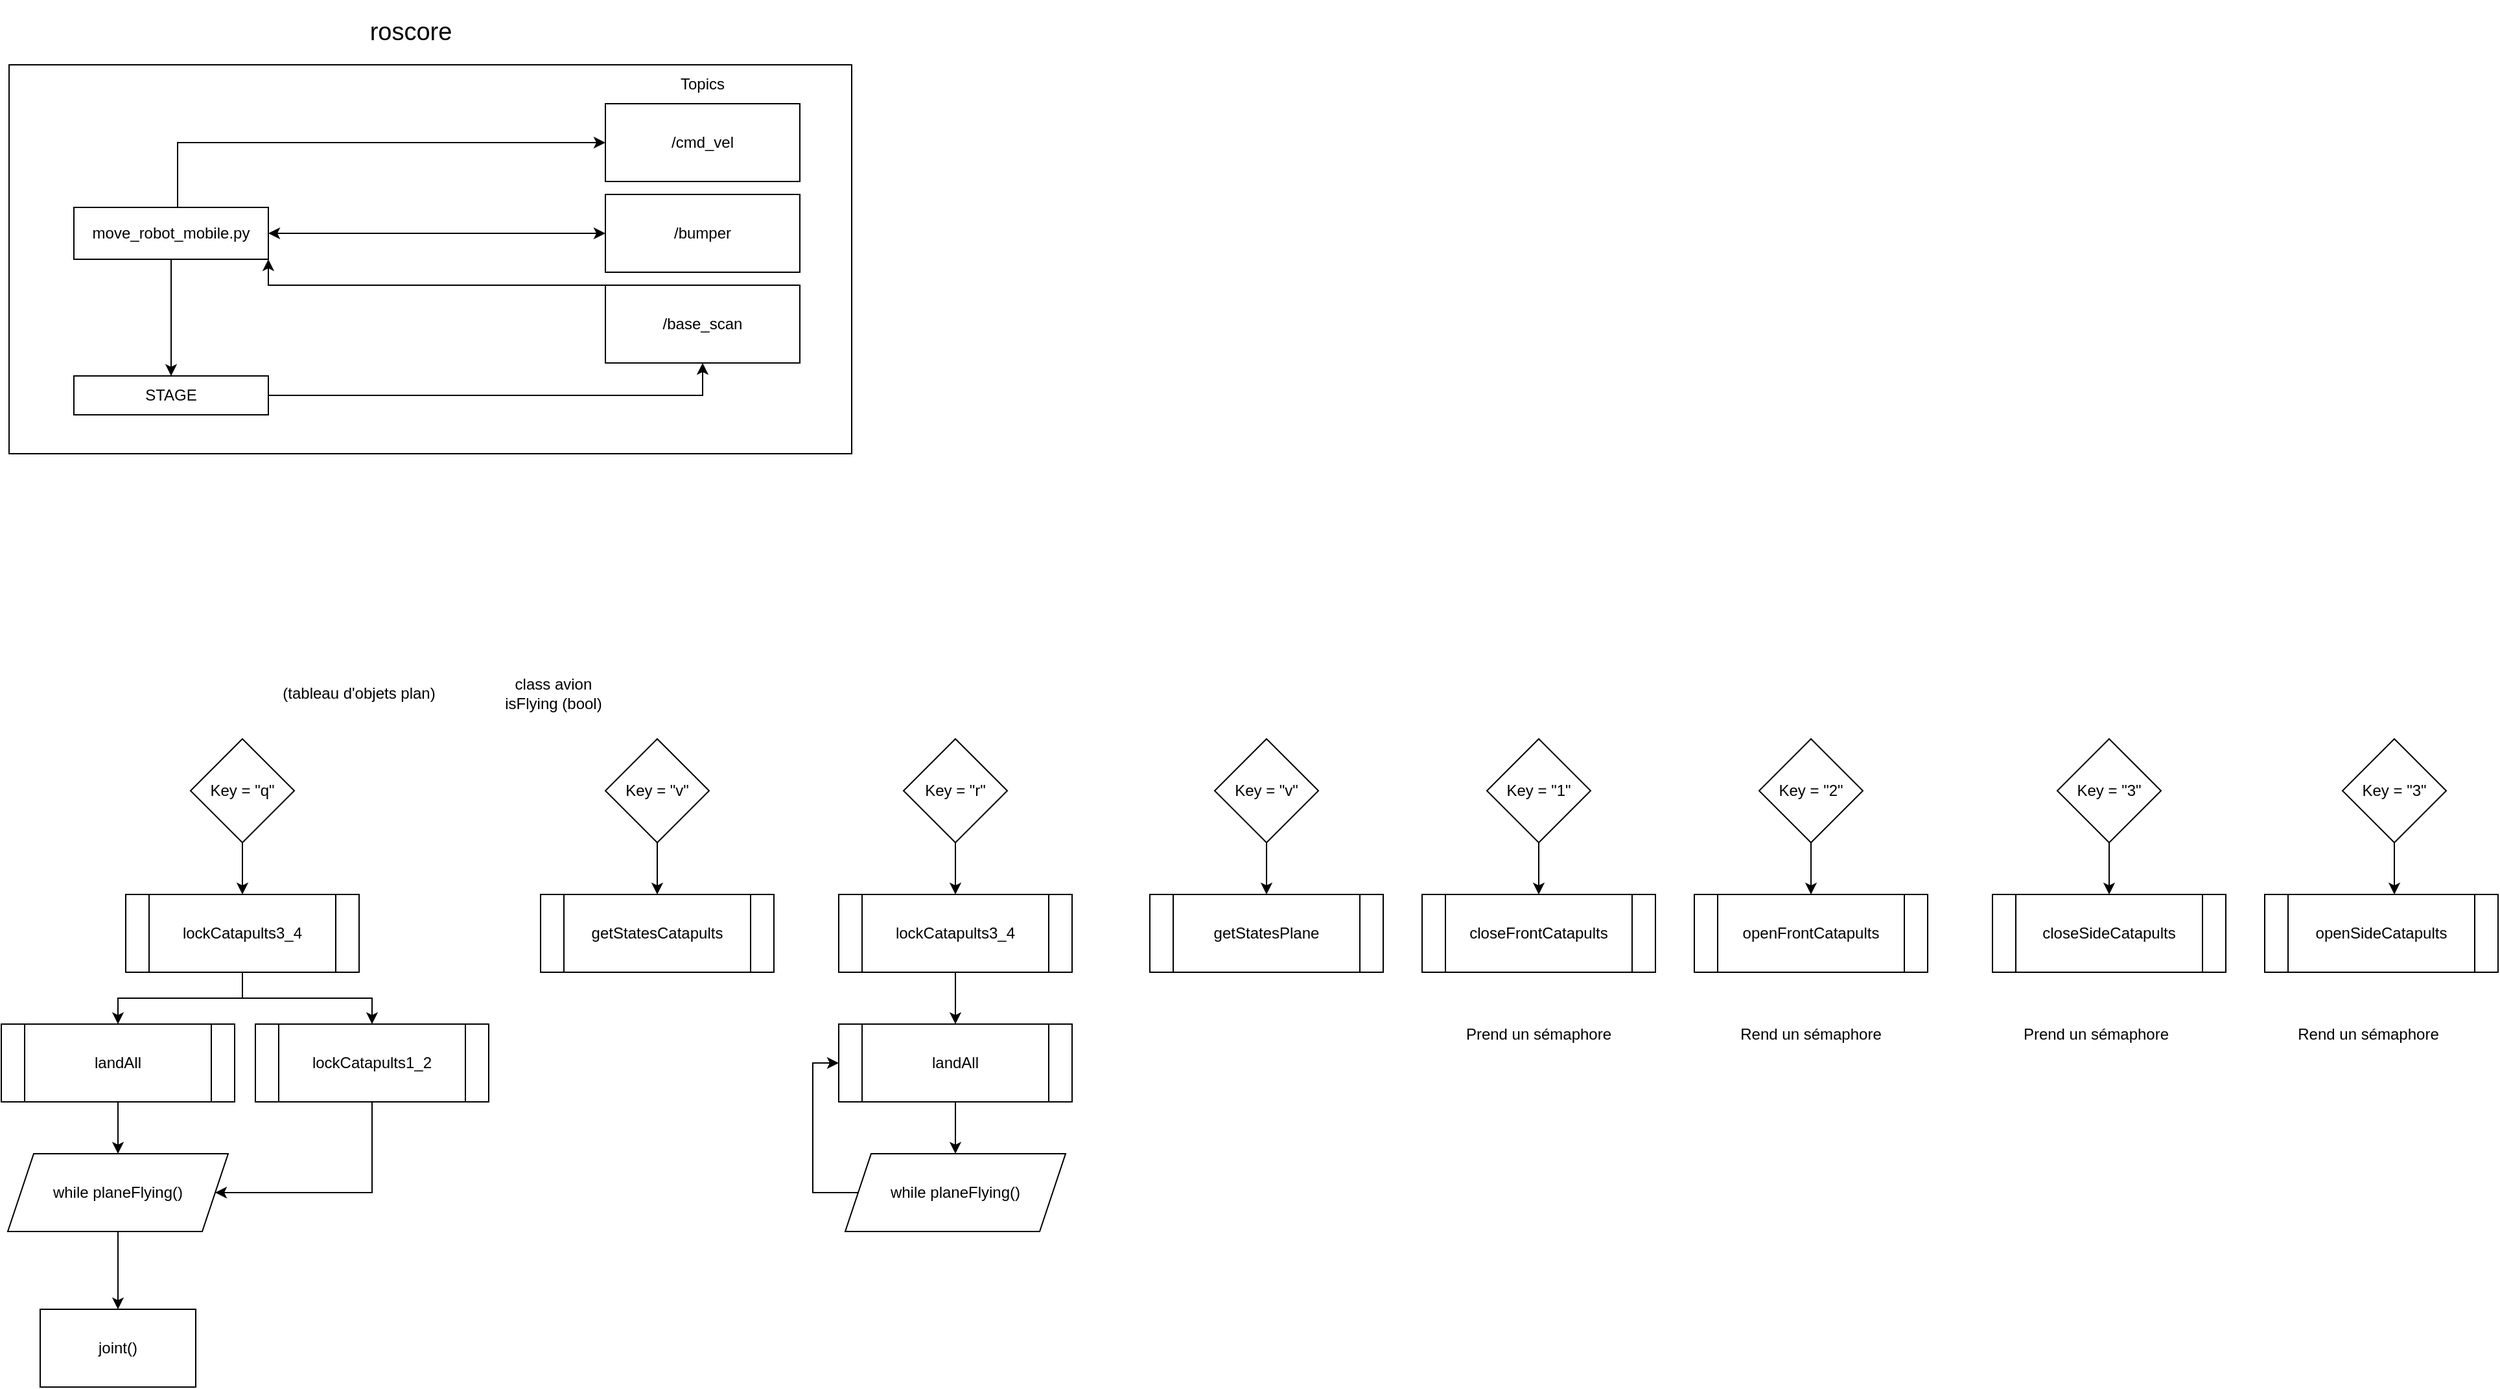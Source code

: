 <mxfile version="26.0.16">
  <diagram name="Page-1" id="W3CQ2o2nO0XMTOHJq9st">
    <mxGraphModel dx="1036" dy="625" grid="1" gridSize="10" guides="1" tooltips="1" connect="1" arrows="1" fold="1" page="1" pageScale="1" pageWidth="827" pageHeight="1169" math="0" shadow="0">
      <root>
        <mxCell id="0" />
        <mxCell id="1" parent="0" />
        <mxCell id="5ESLcy31KPLQZo5LED9M-1" value="" style="rounded=0;whiteSpace=wrap;html=1;" parent="1" vertex="1">
          <mxGeometry x="30" y="100" width="650" height="300" as="geometry" />
        </mxCell>
        <mxCell id="5ESLcy31KPLQZo5LED9M-2" value="&lt;font style=&quot;font-size: 19px;&quot;&gt;roscore&lt;/font&gt;" style="text;html=1;align=center;verticalAlign=middle;whiteSpace=wrap;rounded=0;" parent="1" vertex="1">
          <mxGeometry x="280" y="50" width="120" height="50" as="geometry" />
        </mxCell>
        <mxCell id="5ESLcy31KPLQZo5LED9M-10" value="" style="edgeStyle=orthogonalEdgeStyle;rounded=0;orthogonalLoop=1;jettySize=auto;html=1;" parent="1" source="5ESLcy31KPLQZo5LED9M-3" target="5ESLcy31KPLQZo5LED9M-6" edge="1">
          <mxGeometry relative="1" as="geometry" />
        </mxCell>
        <mxCell id="5ESLcy31KPLQZo5LED9M-17" style="edgeStyle=orthogonalEdgeStyle;rounded=0;orthogonalLoop=1;jettySize=auto;html=1;entryX=0;entryY=0.5;entryDx=0;entryDy=0;" parent="1" source="5ESLcy31KPLQZo5LED9M-3" target="5ESLcy31KPLQZo5LED9M-16" edge="1">
          <mxGeometry relative="1" as="geometry">
            <Array as="points">
              <mxPoint x="160" y="160" />
            </Array>
          </mxGeometry>
        </mxCell>
        <mxCell id="5ESLcy31KPLQZo5LED9M-3" value="&lt;div&gt;move_robot_mobile.py&lt;/div&gt;" style="rounded=0;whiteSpace=wrap;html=1;" parent="1" vertex="1">
          <mxGeometry x="80" y="210" width="150" height="40" as="geometry" />
        </mxCell>
        <mxCell id="5ESLcy31KPLQZo5LED9M-13" style="edgeStyle=orthogonalEdgeStyle;rounded=0;orthogonalLoop=1;jettySize=auto;html=1;entryX=1;entryY=1;entryDx=0;entryDy=0;" parent="1" source="5ESLcy31KPLQZo5LED9M-4" target="5ESLcy31KPLQZo5LED9M-3" edge="1">
          <mxGeometry relative="1" as="geometry">
            <Array as="points">
              <mxPoint x="230" y="270" />
            </Array>
          </mxGeometry>
        </mxCell>
        <mxCell id="5ESLcy31KPLQZo5LED9M-4" value="/base_scan" style="rounded=0;whiteSpace=wrap;html=1;" parent="1" vertex="1">
          <mxGeometry x="490" y="270" width="150" height="60" as="geometry" />
        </mxCell>
        <mxCell id="5ESLcy31KPLQZo5LED9M-5" value="Topics" style="text;html=1;align=center;verticalAlign=middle;whiteSpace=wrap;rounded=0;" parent="1" vertex="1">
          <mxGeometry x="535" y="100" width="60" height="30" as="geometry" />
        </mxCell>
        <mxCell id="5ESLcy31KPLQZo5LED9M-14" style="edgeStyle=orthogonalEdgeStyle;rounded=0;orthogonalLoop=1;jettySize=auto;html=1;entryX=0.5;entryY=1;entryDx=0;entryDy=0;" parent="1" source="5ESLcy31KPLQZo5LED9M-6" target="5ESLcy31KPLQZo5LED9M-4" edge="1">
          <mxGeometry relative="1" as="geometry" />
        </mxCell>
        <mxCell id="5ESLcy31KPLQZo5LED9M-6" value="STAGE" style="rounded=0;whiteSpace=wrap;html=1;" parent="1" vertex="1">
          <mxGeometry x="80" y="340" width="150" height="30" as="geometry" />
        </mxCell>
        <mxCell id="5ESLcy31KPLQZo5LED9M-8" value="/bumper" style="rounded=0;whiteSpace=wrap;html=1;" parent="1" vertex="1">
          <mxGeometry x="490" y="200" width="150" height="60" as="geometry" />
        </mxCell>
        <mxCell id="5ESLcy31KPLQZo5LED9M-12" value="" style="endArrow=classic;startArrow=classic;html=1;rounded=0;exitX=1;exitY=0.5;exitDx=0;exitDy=0;entryX=0;entryY=0.5;entryDx=0;entryDy=0;" parent="1" source="5ESLcy31KPLQZo5LED9M-3" target="5ESLcy31KPLQZo5LED9M-8" edge="1">
          <mxGeometry width="50" height="50" relative="1" as="geometry">
            <mxPoint x="390" y="340" as="sourcePoint" />
            <mxPoint x="440" y="290" as="targetPoint" />
          </mxGeometry>
        </mxCell>
        <mxCell id="5ESLcy31KPLQZo5LED9M-16" value="/cmd_vel" style="rounded=0;whiteSpace=wrap;html=1;" parent="1" vertex="1">
          <mxGeometry x="490" y="130" width="150" height="60" as="geometry" />
        </mxCell>
        <mxCell id="5ESLcy31KPLQZo5LED9M-25" style="edgeStyle=orthogonalEdgeStyle;rounded=0;orthogonalLoop=1;jettySize=auto;html=1;" parent="1" source="5ESLcy31KPLQZo5LED9M-23" target="5ESLcy31KPLQZo5LED9M-26" edge="1">
          <mxGeometry relative="1" as="geometry">
            <mxPoint x="210" y="730" as="targetPoint" />
          </mxGeometry>
        </mxCell>
        <mxCell id="5ESLcy31KPLQZo5LED9M-23" value="Key = &quot;q&quot;" style="rhombus;whiteSpace=wrap;html=1;" parent="1" vertex="1">
          <mxGeometry x="170" y="620" width="80" height="80" as="geometry" />
        </mxCell>
        <mxCell id="5ESLcy31KPLQZo5LED9M-29" style="edgeStyle=orthogonalEdgeStyle;rounded=0;orthogonalLoop=1;jettySize=auto;html=1;entryX=0.5;entryY=0;entryDx=0;entryDy=0;" parent="1" source="5ESLcy31KPLQZo5LED9M-26" target="5ESLcy31KPLQZo5LED9M-28" edge="1">
          <mxGeometry relative="1" as="geometry" />
        </mxCell>
        <mxCell id="5ESLcy31KPLQZo5LED9M-26" value="lockCatapults3_4" style="shape=process;whiteSpace=wrap;html=1;backgroundOutline=1;" parent="1" vertex="1">
          <mxGeometry x="120" y="740" width="180" height="60" as="geometry" />
        </mxCell>
        <mxCell id="5ESLcy31KPLQZo5LED9M-32" style="edgeStyle=orthogonalEdgeStyle;rounded=0;orthogonalLoop=1;jettySize=auto;html=1;entryX=0.5;entryY=0;entryDx=0;entryDy=0;exitX=0.5;exitY=1;exitDx=0;exitDy=0;" parent="1" source="5ESLcy31KPLQZo5LED9M-26" target="5ESLcy31KPLQZo5LED9M-31" edge="1">
          <mxGeometry relative="1" as="geometry" />
        </mxCell>
        <mxCell id="5ESLcy31KPLQZo5LED9M-42" style="edgeStyle=orthogonalEdgeStyle;rounded=0;orthogonalLoop=1;jettySize=auto;html=1;entryX=1;entryY=0.5;entryDx=0;entryDy=0;" parent="1" source="5ESLcy31KPLQZo5LED9M-28" target="5ESLcy31KPLQZo5LED9M-36" edge="1">
          <mxGeometry relative="1" as="geometry">
            <Array as="points">
              <mxPoint x="310" y="970" />
            </Array>
          </mxGeometry>
        </mxCell>
        <mxCell id="5ESLcy31KPLQZo5LED9M-28" value="lockCatapults1_2" style="shape=process;whiteSpace=wrap;html=1;backgroundOutline=1;" parent="1" vertex="1">
          <mxGeometry x="220" y="840" width="180" height="60" as="geometry" />
        </mxCell>
        <mxCell id="5ESLcy31KPLQZo5LED9M-35" style="edgeStyle=orthogonalEdgeStyle;rounded=0;orthogonalLoop=1;jettySize=auto;html=1;entryX=0.5;entryY=0;entryDx=0;entryDy=0;" parent="1" source="5ESLcy31KPLQZo5LED9M-31" target="5ESLcy31KPLQZo5LED9M-36" edge="1">
          <mxGeometry relative="1" as="geometry">
            <mxPoint x="77" y="940" as="targetPoint" />
          </mxGeometry>
        </mxCell>
        <mxCell id="5ESLcy31KPLQZo5LED9M-31" value="landAll" style="shape=process;whiteSpace=wrap;html=1;backgroundOutline=1;" parent="1" vertex="1">
          <mxGeometry x="24" y="840" width="180" height="60" as="geometry" />
        </mxCell>
        <mxCell id="5ESLcy31KPLQZo5LED9M-40" style="edgeStyle=orthogonalEdgeStyle;rounded=0;orthogonalLoop=1;jettySize=auto;html=1;entryX=0.5;entryY=0;entryDx=0;entryDy=0;" parent="1" source="5ESLcy31KPLQZo5LED9M-36" target="5ESLcy31KPLQZo5LED9M-38" edge="1">
          <mxGeometry relative="1" as="geometry" />
        </mxCell>
        <mxCell id="5ESLcy31KPLQZo5LED9M-36" value="while planeFlying()" style="shape=parallelogram;perimeter=parallelogramPerimeter;whiteSpace=wrap;html=1;fixedSize=1;" parent="1" vertex="1">
          <mxGeometry x="29" y="940" width="170" height="60" as="geometry" />
        </mxCell>
        <mxCell id="5ESLcy31KPLQZo5LED9M-38" value="joint()" style="rounded=0;whiteSpace=wrap;html=1;" parent="1" vertex="1">
          <mxGeometry x="54" y="1060" width="120" height="60" as="geometry" />
        </mxCell>
        <mxCell id="5ESLcy31KPLQZo5LED9M-45" value="" style="edgeStyle=orthogonalEdgeStyle;rounded=0;orthogonalLoop=1;jettySize=auto;html=1;" parent="1" source="5ESLcy31KPLQZo5LED9M-43" target="5ESLcy31KPLQZo5LED9M-44" edge="1">
          <mxGeometry relative="1" as="geometry" />
        </mxCell>
        <mxCell id="5ESLcy31KPLQZo5LED9M-43" value="Key = &quot;v&quot;" style="rhombus;whiteSpace=wrap;html=1;" parent="1" vertex="1">
          <mxGeometry x="490" y="620" width="80" height="80" as="geometry" />
        </mxCell>
        <mxCell id="5ESLcy31KPLQZo5LED9M-44" value="getStatesCatapults" style="shape=process;whiteSpace=wrap;html=1;backgroundOutline=1;" parent="1" vertex="1">
          <mxGeometry x="440" y="740" width="180" height="60" as="geometry" />
        </mxCell>
        <mxCell id="5ESLcy31KPLQZo5LED9M-50" style="edgeStyle=orthogonalEdgeStyle;rounded=0;orthogonalLoop=1;jettySize=auto;html=1;" parent="1" source="5ESLcy31KPLQZo5LED9M-48" target="5ESLcy31KPLQZo5LED9M-49" edge="1">
          <mxGeometry relative="1" as="geometry" />
        </mxCell>
        <mxCell id="5ESLcy31KPLQZo5LED9M-48" value="Key = &quot;r&quot;" style="rhombus;whiteSpace=wrap;html=1;" parent="1" vertex="1">
          <mxGeometry x="720" y="620" width="80" height="80" as="geometry" />
        </mxCell>
        <mxCell id="5ESLcy31KPLQZo5LED9M-52" value="" style="edgeStyle=orthogonalEdgeStyle;rounded=0;orthogonalLoop=1;jettySize=auto;html=1;" parent="1" source="5ESLcy31KPLQZo5LED9M-49" target="5ESLcy31KPLQZo5LED9M-51" edge="1">
          <mxGeometry relative="1" as="geometry" />
        </mxCell>
        <mxCell id="5ESLcy31KPLQZo5LED9M-49" value="lockCatapults3_4" style="shape=process;whiteSpace=wrap;html=1;backgroundOutline=1;" parent="1" vertex="1">
          <mxGeometry x="670" y="740" width="180" height="60" as="geometry" />
        </mxCell>
        <mxCell id="5ESLcy31KPLQZo5LED9M-54" value="" style="edgeStyle=orthogonalEdgeStyle;rounded=0;orthogonalLoop=1;jettySize=auto;html=1;" parent="1" source="5ESLcy31KPLQZo5LED9M-51" target="5ESLcy31KPLQZo5LED9M-53" edge="1">
          <mxGeometry relative="1" as="geometry" />
        </mxCell>
        <mxCell id="5ESLcy31KPLQZo5LED9M-51" value="landAll" style="shape=process;whiteSpace=wrap;html=1;backgroundOutline=1;" parent="1" vertex="1">
          <mxGeometry x="670" y="840" width="180" height="60" as="geometry" />
        </mxCell>
        <mxCell id="5ESLcy31KPLQZo5LED9M-55" style="edgeStyle=orthogonalEdgeStyle;rounded=0;orthogonalLoop=1;jettySize=auto;html=1;entryX=0;entryY=0.5;entryDx=0;entryDy=0;" parent="1" source="5ESLcy31KPLQZo5LED9M-53" target="5ESLcy31KPLQZo5LED9M-51" edge="1">
          <mxGeometry relative="1" as="geometry">
            <Array as="points">
              <mxPoint x="650" y="970" />
              <mxPoint x="650" y="870" />
            </Array>
          </mxGeometry>
        </mxCell>
        <mxCell id="5ESLcy31KPLQZo5LED9M-53" value="while planeFlying()" style="shape=parallelogram;perimeter=parallelogramPerimeter;whiteSpace=wrap;html=1;fixedSize=1;" parent="1" vertex="1">
          <mxGeometry x="675" y="940" width="170" height="60" as="geometry" />
        </mxCell>
        <mxCell id="5ESLcy31KPLQZo5LED9M-56" value="(tableau d&#39;objets plan)" style="text;html=1;align=center;verticalAlign=middle;whiteSpace=wrap;rounded=0;" parent="1" vertex="1">
          <mxGeometry x="240" y="567" width="120" height="35" as="geometry" />
        </mxCell>
        <mxCell id="5ESLcy31KPLQZo5LED9M-57" value="class avion&lt;div&gt;isFlying (bool)&lt;/div&gt;" style="text;html=1;align=center;verticalAlign=middle;whiteSpace=wrap;rounded=0;" parent="1" vertex="1">
          <mxGeometry x="390" y="567" width="120" height="35" as="geometry" />
        </mxCell>
        <mxCell id="5ESLcy31KPLQZo5LED9M-58" value="" style="edgeStyle=orthogonalEdgeStyle;rounded=0;orthogonalLoop=1;jettySize=auto;html=1;" parent="1" source="5ESLcy31KPLQZo5LED9M-59" target="5ESLcy31KPLQZo5LED9M-60" edge="1">
          <mxGeometry relative="1" as="geometry" />
        </mxCell>
        <mxCell id="5ESLcy31KPLQZo5LED9M-59" value="Key = &quot;v&quot;" style="rhombus;whiteSpace=wrap;html=1;" parent="1" vertex="1">
          <mxGeometry x="960" y="620" width="80" height="80" as="geometry" />
        </mxCell>
        <mxCell id="5ESLcy31KPLQZo5LED9M-60" value="getStatesPlane" style="shape=process;whiteSpace=wrap;html=1;backgroundOutline=1;" parent="1" vertex="1">
          <mxGeometry x="910" y="740" width="180" height="60" as="geometry" />
        </mxCell>
        <mxCell id="5ESLcy31KPLQZo5LED9M-61" value="" style="edgeStyle=orthogonalEdgeStyle;rounded=0;orthogonalLoop=1;jettySize=auto;html=1;" parent="1" source="5ESLcy31KPLQZo5LED9M-62" target="5ESLcy31KPLQZo5LED9M-63" edge="1">
          <mxGeometry relative="1" as="geometry" />
        </mxCell>
        <mxCell id="5ESLcy31KPLQZo5LED9M-62" value="Key = &quot;1&quot;" style="rhombus;whiteSpace=wrap;html=1;" parent="1" vertex="1">
          <mxGeometry x="1170" y="620" width="80" height="80" as="geometry" />
        </mxCell>
        <mxCell id="5ESLcy31KPLQZo5LED9M-63" value="closeFrontCatapults" style="shape=process;whiteSpace=wrap;html=1;backgroundOutline=1;" parent="1" vertex="1">
          <mxGeometry x="1120" y="740" width="180" height="60" as="geometry" />
        </mxCell>
        <mxCell id="5ESLcy31KPLQZo5LED9M-64" value="" style="edgeStyle=orthogonalEdgeStyle;rounded=0;orthogonalLoop=1;jettySize=auto;html=1;entryX=0.5;entryY=0;entryDx=0;entryDy=0;" parent="1" source="5ESLcy31KPLQZo5LED9M-65" target="5ESLcy31KPLQZo5LED9M-74" edge="1">
          <mxGeometry relative="1" as="geometry">
            <mxPoint x="1420" y="740" as="targetPoint" />
          </mxGeometry>
        </mxCell>
        <mxCell id="5ESLcy31KPLQZo5LED9M-65" value="Key = &quot;2&quot;" style="rhombus;whiteSpace=wrap;html=1;" parent="1" vertex="1">
          <mxGeometry x="1380" y="620" width="80" height="80" as="geometry" />
        </mxCell>
        <mxCell id="5ESLcy31KPLQZo5LED9M-67" value="" style="edgeStyle=orthogonalEdgeStyle;rounded=0;orthogonalLoop=1;jettySize=auto;html=1;" parent="1" source="5ESLcy31KPLQZo5LED9M-68" target="5ESLcy31KPLQZo5LED9M-69" edge="1">
          <mxGeometry relative="1" as="geometry" />
        </mxCell>
        <mxCell id="5ESLcy31KPLQZo5LED9M-68" value="Key = &quot;3&quot;" style="rhombus;whiteSpace=wrap;html=1;" parent="1" vertex="1">
          <mxGeometry x="1610" y="620" width="80" height="80" as="geometry" />
        </mxCell>
        <mxCell id="5ESLcy31KPLQZo5LED9M-69" value="closeSideCatapults" style="shape=process;whiteSpace=wrap;html=1;backgroundOutline=1;" parent="1" vertex="1">
          <mxGeometry x="1560" y="740" width="180" height="60" as="geometry" />
        </mxCell>
        <mxCell id="5ESLcy31KPLQZo5LED9M-70" value="" style="edgeStyle=orthogonalEdgeStyle;rounded=0;orthogonalLoop=1;jettySize=auto;html=1;" parent="1" source="5ESLcy31KPLQZo5LED9M-71" edge="1">
          <mxGeometry relative="1" as="geometry">
            <mxPoint x="1870" y="740" as="targetPoint" />
          </mxGeometry>
        </mxCell>
        <mxCell id="5ESLcy31KPLQZo5LED9M-71" value="Key = &quot;3&quot;" style="rhombus;whiteSpace=wrap;html=1;" parent="1" vertex="1">
          <mxGeometry x="1830" y="620" width="80" height="80" as="geometry" />
        </mxCell>
        <mxCell id="5ESLcy31KPLQZo5LED9M-72" value="openSideCatapults" style="shape=process;whiteSpace=wrap;html=1;backgroundOutline=1;" parent="1" vertex="1">
          <mxGeometry x="1770" y="740" width="180" height="60" as="geometry" />
        </mxCell>
        <mxCell id="5ESLcy31KPLQZo5LED9M-73" value="Prend un sémaphore" style="text;html=1;align=center;verticalAlign=middle;whiteSpace=wrap;rounded=0;" parent="1" vertex="1">
          <mxGeometry x="1150" y="830" width="120" height="35" as="geometry" />
        </mxCell>
        <mxCell id="5ESLcy31KPLQZo5LED9M-74" value="openFrontCatapults" style="shape=process;whiteSpace=wrap;html=1;backgroundOutline=1;" parent="1" vertex="1">
          <mxGeometry x="1330" y="740" width="180" height="60" as="geometry" />
        </mxCell>
        <mxCell id="5ESLcy31KPLQZo5LED9M-76" value="Rend un sémaphore" style="text;html=1;align=center;verticalAlign=middle;whiteSpace=wrap;rounded=0;" parent="1" vertex="1">
          <mxGeometry x="1360" y="830" width="120" height="35" as="geometry" />
        </mxCell>
        <mxCell id="5ESLcy31KPLQZo5LED9M-77" value="Prend un sémaphore" style="text;html=1;align=center;verticalAlign=middle;whiteSpace=wrap;rounded=0;" parent="1" vertex="1">
          <mxGeometry x="1580" y="830" width="120" height="35" as="geometry" />
        </mxCell>
        <mxCell id="5ESLcy31KPLQZo5LED9M-78" value="Rend un sémaphore" style="text;html=1;align=center;verticalAlign=middle;whiteSpace=wrap;rounded=0;" parent="1" vertex="1">
          <mxGeometry x="1790" y="830" width="120" height="35" as="geometry" />
        </mxCell>
      </root>
    </mxGraphModel>
  </diagram>
</mxfile>
